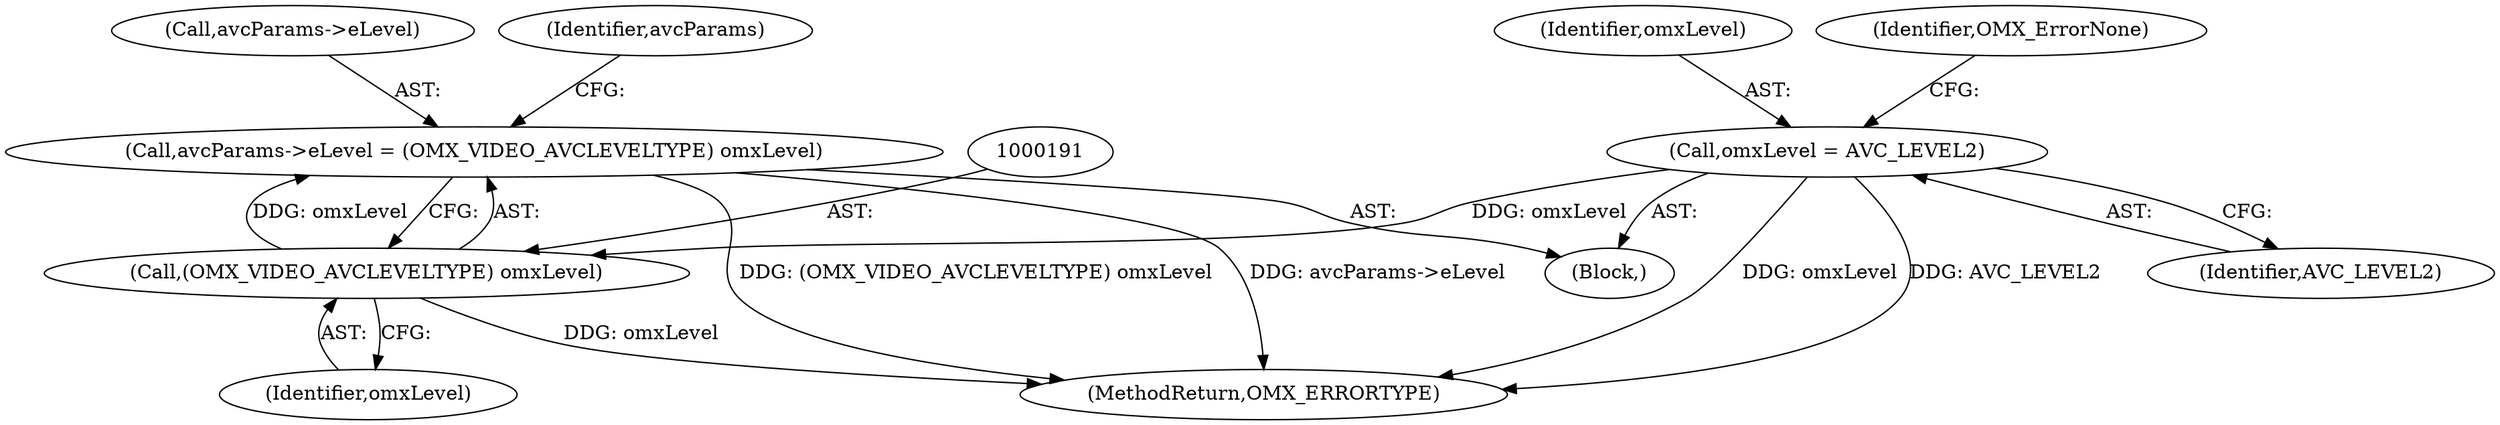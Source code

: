 digraph "0_Android_295c883fe3105b19bcd0f9e07d54c6b589fc5bff_12@pointer" {
"1000186" [label="(Call,avcParams->eLevel = (OMX_VIDEO_AVCLEVELTYPE) omxLevel)"];
"1000190" [label="(Call,(OMX_VIDEO_AVCLEVELTYPE) omxLevel)"];
"1000173" [label="(Call,omxLevel = AVC_LEVEL2)"];
"1000262" [label="(MethodReturn,OMX_ERRORTYPE)"];
"1000174" [label="(Identifier,omxLevel)"];
"1000186" [label="(Call,avcParams->eLevel = (OMX_VIDEO_AVCLEVELTYPE) omxLevel)"];
"1000144" [label="(Block,)"];
"1000192" [label="(Identifier,omxLevel)"];
"1000173" [label="(Call,omxLevel = AVC_LEVEL2)"];
"1000175" [label="(Identifier,AVC_LEVEL2)"];
"1000178" [label="(Identifier,OMX_ErrorNone)"];
"1000190" [label="(Call,(OMX_VIDEO_AVCLEVELTYPE) omxLevel)"];
"1000187" [label="(Call,avcParams->eLevel)"];
"1000195" [label="(Identifier,avcParams)"];
"1000186" -> "1000144"  [label="AST: "];
"1000186" -> "1000190"  [label="CFG: "];
"1000187" -> "1000186"  [label="AST: "];
"1000190" -> "1000186"  [label="AST: "];
"1000195" -> "1000186"  [label="CFG: "];
"1000186" -> "1000262"  [label="DDG: avcParams->eLevel"];
"1000186" -> "1000262"  [label="DDG: (OMX_VIDEO_AVCLEVELTYPE) omxLevel"];
"1000190" -> "1000186"  [label="DDG: omxLevel"];
"1000190" -> "1000192"  [label="CFG: "];
"1000191" -> "1000190"  [label="AST: "];
"1000192" -> "1000190"  [label="AST: "];
"1000190" -> "1000262"  [label="DDG: omxLevel"];
"1000173" -> "1000190"  [label="DDG: omxLevel"];
"1000173" -> "1000144"  [label="AST: "];
"1000173" -> "1000175"  [label="CFG: "];
"1000174" -> "1000173"  [label="AST: "];
"1000175" -> "1000173"  [label="AST: "];
"1000178" -> "1000173"  [label="CFG: "];
"1000173" -> "1000262"  [label="DDG: omxLevel"];
"1000173" -> "1000262"  [label="DDG: AVC_LEVEL2"];
}
